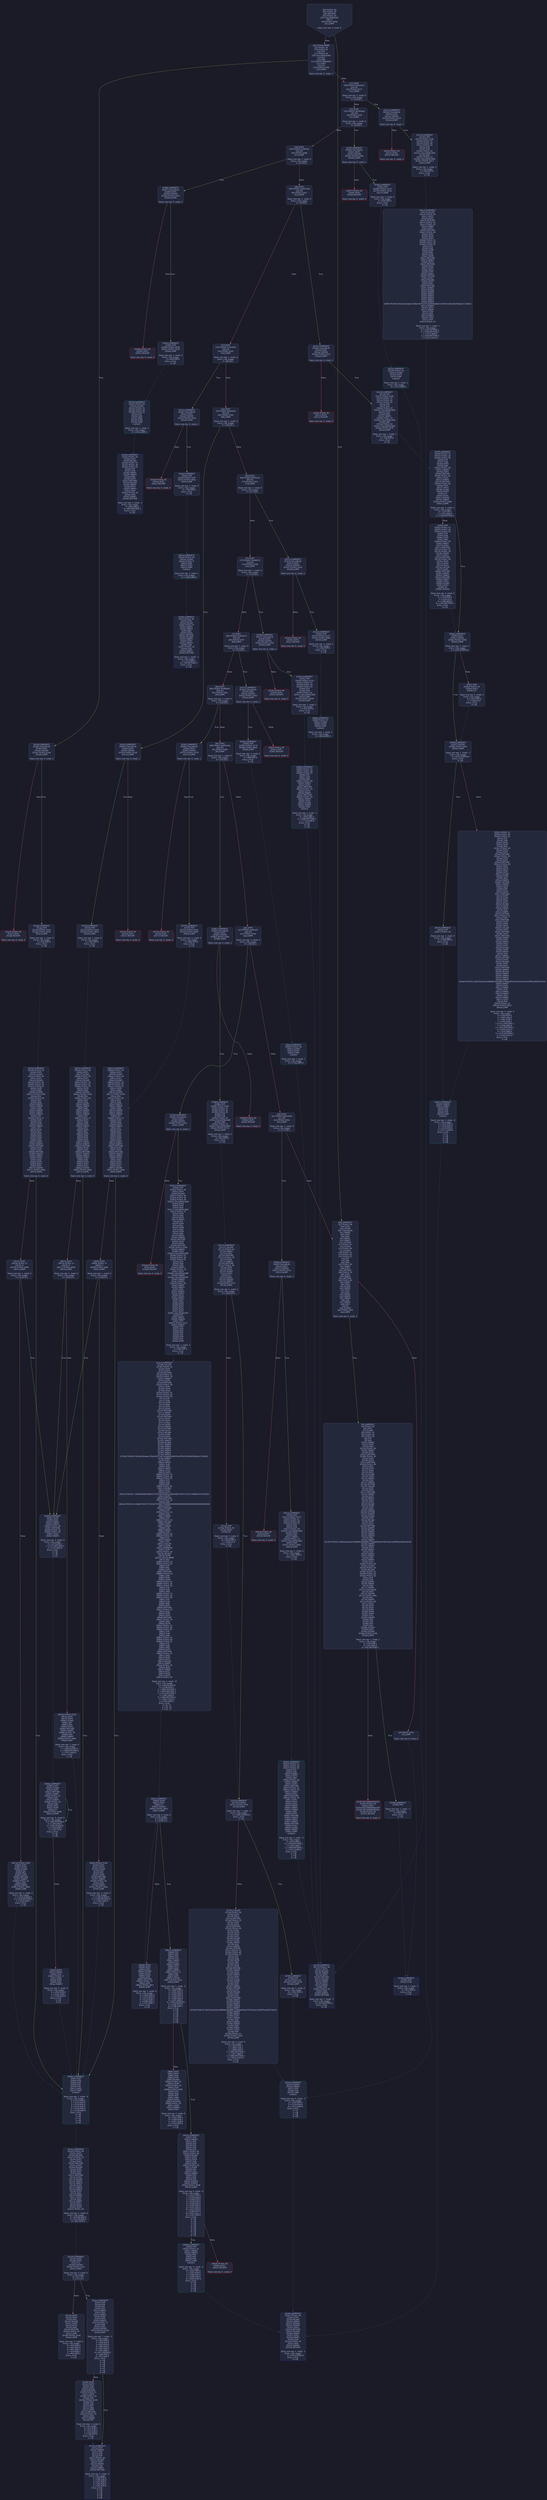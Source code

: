 digraph G {
    node [shape=box, style="filled, rounded", color="#565f89", fontcolor="#c0caf5", fontname="Helvetica", fillcolor="#24283b"];
    edge [color="#414868", fontcolor="#c0caf5", fontname="Helvetica"];
    bgcolor="#1a1b26";
    0 [ label = "[00] PUSH1 80
[02] PUSH1 40
[04] MSTORE
[05] PUSH1 04
[07] CALLDATASIZE
[08] LT
[09] PUSH2 00b6
[0c] JUMPI

Stack size req: 0, sizeΔ: 0
" shape = invhouse]
    1 [ label = "[0d] PUSH4 ffffffff
[12] PUSH1 e0
[14] PUSH1 02
[16] EXP
[17] PUSH1 00
[19] CALLDATALOAD
[1a] DIV
[1b] AND
[1c] PUSH4 06fdde03
[21] DUP2
[22] EQ
[23] PUSH2 019d
[26] JUMPI

Stack size req: 0, sizeΔ: 1
"]
    2 [ label = "[27] DUP1
[28] PUSH4 095ea7b3
[2d] EQ
[2e] PUSH2 0227
[31] JUMPI

Stack size req: 1, sizeΔ: 0
Entry->Op usage:
	0->45:EQ:1
"]
    3 [ label = "[32] DUP1
[33] PUSH4 18160ddd
[38] EQ
[39] PUSH2 025f
[3c] JUMPI

Stack size req: 1, sizeΔ: 0
Entry->Op usage:
	0->56:EQ:1
"]
    4 [ label = "[3d] DUP1
[3e] PUSH4 2194f3a2
[43] EQ
[44] PUSH2 0286
[47] JUMPI

Stack size req: 1, sizeΔ: 0
Entry->Op usage:
	0->67:EQ:1
"]
    5 [ label = "[48] DUP1
[49] PUSH4 23b872dd
[4e] EQ
[4f] PUSH2 02b7
[52] JUMPI

Stack size req: 1, sizeΔ: 0
Entry->Op usage:
	0->78:EQ:1
"]
    6 [ label = "[53] DUP1
[54] PUSH4 313ce567
[59] EQ
[5a] PUSH2 02e1
[5d] JUMPI

Stack size req: 1, sizeΔ: 0
Entry->Op usage:
	0->89:EQ:1
"]
    7 [ label = "[5e] DUP1
[5f] PUSH4 54fd4d50
[64] EQ
[65] PUSH2 030c
[68] JUMPI

Stack size req: 1, sizeΔ: 0
Entry->Op usage:
	0->100:EQ:1
"]
    8 [ label = "[69] DUP1
[6a] PUSH4 65f2bc2e
[6f] EQ
[70] PUSH2 0321
[73] JUMPI

Stack size req: 1, sizeΔ: 0
Entry->Op usage:
	0->111:EQ:1
"]
    9 [ label = "[74] DUP1
[75] PUSH4 70a08231
[7a] EQ
[7b] PUSH2 0336
[7e] JUMPI

Stack size req: 1, sizeΔ: 0
Entry->Op usage:
	0->122:EQ:1
"]
    10 [ label = "[7f] DUP1
[80] PUSH4 933ba413
[85] EQ
[86] PUSH2 0357
[89] JUMPI

Stack size req: 1, sizeΔ: 0
Entry->Op usage:
	0->133:EQ:1
"]
    11 [ label = "[8a] DUP1
[8b] PUSH4 95d89b41
[90] EQ
[91] PUSH2 036c
[94] JUMPI

Stack size req: 1, sizeΔ: 0
Entry->Op usage:
	0->144:EQ:1
"]
    12 [ label = "[95] DUP1
[96] PUSH4 a9059cbb
[9b] EQ
[9c] PUSH2 0381
[9f] JUMPI

Stack size req: 1, sizeΔ: 0
Entry->Op usage:
	0->155:EQ:1
"]
    13 [ label = "[a0] DUP1
[a1] PUSH4 cae9ca51
[a6] EQ
[a7] PUSH2 03a5
[aa] JUMPI

Stack size req: 1, sizeΔ: 0
Entry->Op usage:
	0->166:EQ:1
"]
    14 [ label = "[ab] DUP1
[ac] PUSH4 dd62ed3e
[b1] EQ
[b2] PUSH2 040e
[b5] JUMPI

Stack size req: 1, sizeΔ: 0
Entry->Op usage:
	0->177:EQ:1
"]
    15 [ label = "[b6] JUMPDEST
[b7] PUSH1 08
[b9] DUP1
[ba] SLOAD
[bb] CALLVALUE
[bc] SWAP1
[bd] DUP2
[be] ADD
[bf] SWAP1
[c0] SWAP2
[c1] SSTORE
[c2] PUSH1 07
[c4] SLOAD
[c5] PUSH1 09
[c7] SLOAD
[c8] PUSH1 01
[ca] PUSH1 a0
[cc] PUSH1 02
[ce] EXP
[cf] SUB
[d0] AND
[d1] PUSH1 00
[d3] SWAP1
[d4] DUP2
[d5] MSTORE
[d6] PUSH1 20
[d8] DUP2
[d9] SWAP1
[da] MSTORE
[db] PUSH1 40
[dd] SWAP1
[de] SHA3
[df] SLOAD
[e0] SWAP1
[e1] DUP3
[e2] ADD
[e3] SWAP2
[e4] SWAP1
[e5] SWAP2
[e6] SUB
[e7] SWAP1
[e8] DUP2
[e9] GT
[ea] ISZERO
[eb] PUSH2 00f3
[ee] JUMPI

Stack size req: 0, sizeΔ: 1
"]
    16 [ label = "[ef] PUSH2 019a
[f2] JUMP

Stack size req: 0, sizeΔ: 0
"]
    17 [ label = "[f3] JUMPDEST
[f4] PUSH1 09
[f6] DUP1
[f7] SLOAD
[f8] PUSH1 01
[fa] PUSH1 a0
[fc] PUSH1 02
[fe] EXP
[ff] SUB
[0100] SWAP1
[0101] DUP2
[0102] AND
[0103] PUSH1 00
[0105] SWAP1
[0106] DUP2
[0107] MSTORE
[0108] PUSH1 20
[010a] DUP2
[010b] DUP2
[010c] MSTORE
[010d] PUSH1 40
[010f] DUP1
[0110] DUP4
[0111] SHA3
[0112] DUP1
[0113] SLOAD
[0114] DUP8
[0115] SWAP1
[0116] SUB
[0117] SWAP1
[0118] SSTORE
[0119] CALLER
[011a] DUP1
[011b] DUP5
[011c] MSTORE
[011d] SWAP3
[011e] DUP2
[011f] SWAP1
[0120] SHA3
[0121] DUP1
[0122] SLOAD
[0123] DUP8
[0124] ADD
[0125] SWAP1
[0126] SSTORE
[0127] SWAP4
[0128] SLOAD
[0129] DUP5
[012a] MLOAD
[012b] DUP7
[012c] DUP2
[012d] MSTORE
[012e] SWAP5
[012f] MLOAD
[0130] SWAP3
[0131] SWAP5
[0132] SWAP4
[0133] AND
[0134] SWAP3
[0135] PUSH32 ddf252ad1be2c89b69c2b068fc378daa952ba7f163c4a11628f55a4df523b3ef
[0156] SWAP3
[0157] SWAP1
[0158] DUP2
[0159] SWAP1
[015a] SUB
[015b] SWAP1
[015c] SWAP2
[015d] ADD
[015e] SWAP1
[015f] LOG3
[0160] PUSH1 09
[0162] SLOAD
[0163] PUSH1 40
[0165] MLOAD
[0166] PUSH1 01
[0168] PUSH1 a0
[016a] PUSH1 02
[016c] EXP
[016d] SUB
[016e] SWAP1
[016f] SWAP2
[0170] AND
[0171] SWAP1
[0172] CALLVALUE
[0173] DUP1
[0174] ISZERO
[0175] PUSH2 08fc
[0178] MUL
[0179] SWAP2
[017a] PUSH1 00
[017c] DUP2
[017d] DUP2
[017e] DUP2
[017f] DUP6
[0180] DUP9
[0181] DUP9
[0182] CALL
[0183] SWAP4
[0184] POP
[0185] POP
[0186] POP
[0187] POP
[0188] ISZERO
[0189] DUP1
[018a] ISZERO
[018b] PUSH2 0198
[018e] JUMPI

Stack size req: 1, sizeΔ: 1
Entry->Op usage:
	0->278:SUB:1
	0->292:ADD:0
	0->301:MSTORE:1
"]
    18 [ label = "[018f] RETURNDATASIZE
[0190] PUSH1 00
[0192] DUP1
[0193] RETURNDATACOPY
[0194] RETURNDATASIZE
[0195] PUSH1 00
[0197] REVERT

Stack size req: 0, sizeΔ: 0
" color = "red"]
    19 [ label = "[0198] JUMPDEST
[0199] POP

Stack size req: 1, sizeΔ: -1
Entry->Op usage:
	0->409:POP:0
Entry->Exit:
	0->😵
"]
    20 [ label = "[019a] JUMPDEST
[019b] POP
[019c] STOP

Stack size req: 1, sizeΔ: -1
Entry->Op usage:
	0->411:POP:0
Entry->Exit:
	0->😵
" color = "darkblue"]
    21 [ label = "[019d] JUMPDEST
[019e] CALLVALUE
[019f] DUP1
[01a0] ISZERO
[01a1] PUSH2 01a9
[01a4] JUMPI

Stack size req: 0, sizeΔ: 1
"]
    22 [ label = "[01a5] PUSH1 00
[01a7] DUP1
[01a8] REVERT

Stack size req: 0, sizeΔ: 0
" color = "red"]
    23 [ label = "[01a9] JUMPDEST
[01aa] POP
[01ab] PUSH2 01b2
[01ae] PUSH2 0435
[01b1] JUMP

Stack size req: 1, sizeΔ: 0
Entry->Op usage:
	0->426:POP:0
Entry->Exit:
	0->😵
"]
    24 [ label = "[01b2] JUMPDEST
[01b3] PUSH1 40
[01b5] DUP1
[01b6] MLOAD
[01b7] PUSH1 20
[01b9] DUP1
[01ba] DUP3
[01bb] MSTORE
[01bc] DUP4
[01bd] MLOAD
[01be] DUP2
[01bf] DUP4
[01c0] ADD
[01c1] MSTORE
[01c2] DUP4
[01c3] MLOAD
[01c4] SWAP2
[01c5] SWAP3
[01c6] DUP4
[01c7] SWAP3
[01c8] SWAP1
[01c9] DUP4
[01ca] ADD
[01cb] SWAP2
[01cc] DUP6
[01cd] ADD
[01ce] SWAP1
[01cf] DUP1
[01d0] DUP4
[01d1] DUP4
[01d2] PUSH1 00

Stack size req: 1, sizeΔ: 9
Entry->Op usage:
	0->445:MLOAD:0
	0->451:MLOAD:0
	0->461:ADD:0
"]
    25 [ label = "[01d4] JUMPDEST
[01d5] DUP4
[01d6] DUP2
[01d7] LT
[01d8] ISZERO
[01d9] PUSH2 01ec
[01dc] JUMPI

Stack size req: 4, sizeΔ: 0
Entry->Op usage:
	0->471:LT:0
	3->471:LT:1
"]
    26 [ label = "[01dd] DUP2
[01de] DUP2
[01df] ADD
[01e0] MLOAD
[01e1] DUP4
[01e2] DUP3
[01e3] ADD
[01e4] MSTORE
[01e5] PUSH1 20
[01e7] ADD
[01e8] PUSH2 01d4
[01eb] JUMP

Stack size req: 3, sizeΔ: 0
Entry->Op usage:
	0->479:ADD:0
	0->483:ADD:0
	0->487:ADD:1
	1->479:ADD:1
	2->483:ADD:1
Entry->Exit:
	0->😵
"]
    27 [ label = "[01ec] JUMPDEST
[01ed] POP
[01ee] POP
[01ef] POP
[01f0] POP
[01f1] SWAP1
[01f2] POP
[01f3] SWAP1
[01f4] DUP2
[01f5] ADD
[01f6] SWAP1
[01f7] PUSH1 1f
[01f9] AND
[01fa] DUP1
[01fb] ISZERO
[01fc] PUSH2 0219
[01ff] JUMPI

Stack size req: 7, sizeΔ: -5
Entry->Op usage:
	0->493:POP:0
	1->494:POP:0
	2->495:POP:0
	3->496:POP:0
	4->501:ADD:0
	4->505:AND:1
	4->507:ISZERO:0
	5->498:POP:0
	6->501:ADD:1
Entry->Exit:
	0->😵
	1->😵
	2->😵
	3->😵
	4->0
	5->😵
	6->😵
"]
    28 [ label = "[0200] DUP1
[0201] DUP3
[0202] SUB
[0203] DUP1
[0204] MLOAD
[0205] PUSH1 01
[0207] DUP4
[0208] PUSH1 20
[020a] SUB
[020b] PUSH2 0100
[020e] EXP
[020f] SUB
[0210] NOT
[0211] AND
[0212] DUP2
[0213] MSTORE
[0214] PUSH1 20
[0216] ADD
[0217] SWAP2
[0218] POP

Stack size req: 2, sizeΔ: 0
Entry->Op usage:
	0->514:SUB:1
	0->522:SUB:1
	1->514:SUB:0
	1->536:POP:0
Entry->Exit:
	1->😵
"]
    29 [ label = "[0219] JUMPDEST
[021a] POP
[021b] SWAP3
[021c] POP
[021d] POP
[021e] POP
[021f] PUSH1 40
[0221] MLOAD
[0222] DUP1
[0223] SWAP2
[0224] SUB
[0225] SWAP1
[0226] RETURN

Stack size req: 5, sizeΔ: -5
Entry->Op usage:
	0->538:POP:0
	1->548:SUB:0
	2->541:POP:0
	3->542:POP:0
	4->540:POP:0
Entry->Exit:
	0->😵
	1->😵
	2->😵
	3->😵
	4->😵
" color = "darkblue"]
    30 [ label = "[0227] JUMPDEST
[0228] CALLVALUE
[0229] DUP1
[022a] ISZERO
[022b] PUSH2 0233
[022e] JUMPI

Stack size req: 0, sizeΔ: 1
"]
    31 [ label = "[022f] PUSH1 00
[0231] DUP1
[0232] REVERT

Stack size req: 0, sizeΔ: 0
" color = "red"]
    32 [ label = "[0233] JUMPDEST
[0234] POP
[0235] PUSH2 024b
[0238] PUSH1 01
[023a] PUSH1 a0
[023c] PUSH1 02
[023e] EXP
[023f] SUB
[0240] PUSH1 04
[0242] CALLDATALOAD
[0243] AND
[0244] PUSH1 24
[0246] CALLDATALOAD
[0247] PUSH2 04c3
[024a] JUMP

Stack size req: 1, sizeΔ: 2
Entry->Op usage:
	0->564:POP:0
Entry->Exit:
	0->😵
"]
    33 [ label = "[024b] JUMPDEST
[024c] PUSH1 40
[024e] DUP1
[024f] MLOAD
[0250] SWAP2
[0251] ISZERO
[0252] ISZERO
[0253] DUP3
[0254] MSTORE
[0255] MLOAD
[0256] SWAP1
[0257] DUP2
[0258] SWAP1
[0259] SUB
[025a] PUSH1 20
[025c] ADD
[025d] SWAP1
[025e] RETURN

Stack size req: 1, sizeΔ: -1
Entry->Op usage:
	0->593:ISZERO:0
Entry->Exit:
	0->😵
" color = "darkblue"]
    34 [ label = "[025f] JUMPDEST
[0260] CALLVALUE
[0261] DUP1
[0262] ISZERO
[0263] PUSH2 026b
[0266] JUMPI

Stack size req: 0, sizeΔ: 1
"]
    35 [ label = "[0267] PUSH1 00
[0269] DUP1
[026a] REVERT

Stack size req: 0, sizeΔ: 0
" color = "red"]
    36 [ label = "[026b] JUMPDEST
[026c] POP
[026d] PUSH2 0274
[0270] PUSH2 052a
[0273] JUMP

Stack size req: 1, sizeΔ: 0
Entry->Op usage:
	0->620:POP:0
Entry->Exit:
	0->😵
"]
    37 [ label = "[0274] JUMPDEST
[0275] PUSH1 40
[0277] DUP1
[0278] MLOAD
[0279] SWAP2
[027a] DUP3
[027b] MSTORE
[027c] MLOAD
[027d] SWAP1
[027e] DUP2
[027f] SWAP1
[0280] SUB
[0281] PUSH1 20
[0283] ADD
[0284] SWAP1
[0285] RETURN

Stack size req: 1, sizeΔ: -1
Entry->Op usage:
	0->635:MSTORE:1
Entry->Exit:
	0->😵
" color = "darkblue"]
    38 [ label = "[0286] JUMPDEST
[0287] CALLVALUE
[0288] DUP1
[0289] ISZERO
[028a] PUSH2 0292
[028d] JUMPI

Stack size req: 0, sizeΔ: 1
"]
    39 [ label = "[028e] PUSH1 00
[0290] DUP1
[0291] REVERT

Stack size req: 0, sizeΔ: 0
" color = "red"]
    40 [ label = "[0292] JUMPDEST
[0293] POP
[0294] PUSH2 029b
[0297] PUSH2 0530
[029a] JUMP

Stack size req: 1, sizeΔ: 0
Entry->Op usage:
	0->659:POP:0
Entry->Exit:
	0->😵
"]
    41 [ label = "[029b] JUMPDEST
[029c] PUSH1 40
[029e] DUP1
[029f] MLOAD
[02a0] PUSH1 01
[02a2] PUSH1 a0
[02a4] PUSH1 02
[02a6] EXP
[02a7] SUB
[02a8] SWAP1
[02a9] SWAP3
[02aa] AND
[02ab] DUP3
[02ac] MSTORE
[02ad] MLOAD
[02ae] SWAP1
[02af] DUP2
[02b0] SWAP1
[02b1] SUB
[02b2] PUSH1 20
[02b4] ADD
[02b5] SWAP1
[02b6] RETURN

Stack size req: 1, sizeΔ: -1
Entry->Op usage:
	0->682:AND:0
	0->684:MSTORE:1
Entry->Exit:
	0->😵
" color = "darkblue"]
    42 [ label = "[02b7] JUMPDEST
[02b8] CALLVALUE
[02b9] DUP1
[02ba] ISZERO
[02bb] PUSH2 02c3
[02be] JUMPI

Stack size req: 0, sizeΔ: 1
"]
    43 [ label = "[02bf] PUSH1 00
[02c1] DUP1
[02c2] REVERT

Stack size req: 0, sizeΔ: 0
" color = "red"]
    44 [ label = "[02c3] JUMPDEST
[02c4] POP
[02c5] PUSH2 024b
[02c8] PUSH1 01
[02ca] PUSH1 a0
[02cc] PUSH1 02
[02ce] EXP
[02cf] SUB
[02d0] PUSH1 04
[02d2] CALLDATALOAD
[02d3] DUP2
[02d4] AND
[02d5] SWAP1
[02d6] PUSH1 24
[02d8] CALLDATALOAD
[02d9] AND
[02da] PUSH1 44
[02dc] CALLDATALOAD
[02dd] PUSH2 053f
[02e0] JUMP

Stack size req: 1, sizeΔ: 3
Entry->Op usage:
	0->708:POP:0
Entry->Exit:
	0->😵
"]
    45 [ label = "[02e1] JUMPDEST
[02e2] CALLVALUE
[02e3] DUP1
[02e4] ISZERO
[02e5] PUSH2 02ed
[02e8] JUMPI

Stack size req: 0, sizeΔ: 1
"]
    46 [ label = "[02e9] PUSH1 00
[02eb] DUP1
[02ec] REVERT

Stack size req: 0, sizeΔ: 0
" color = "red"]
    47 [ label = "[02ed] JUMPDEST
[02ee] POP
[02ef] PUSH2 02f6
[02f2] PUSH2 062a
[02f5] JUMP

Stack size req: 1, sizeΔ: 0
Entry->Op usage:
	0->750:POP:0
Entry->Exit:
	0->😵
"]
    48 [ label = "[02f6] JUMPDEST
[02f7] PUSH1 40
[02f9] DUP1
[02fa] MLOAD
[02fb] PUSH1 ff
[02fd] SWAP1
[02fe] SWAP3
[02ff] AND
[0300] DUP3
[0301] MSTORE
[0302] MLOAD
[0303] SWAP1
[0304] DUP2
[0305] SWAP1
[0306] SUB
[0307] PUSH1 20
[0309] ADD
[030a] SWAP1
[030b] RETURN

Stack size req: 1, sizeΔ: -1
Entry->Op usage:
	0->767:AND:0
	0->769:MSTORE:1
Entry->Exit:
	0->😵
" color = "darkblue"]
    49 [ label = "[030c] JUMPDEST
[030d] CALLVALUE
[030e] DUP1
[030f] ISZERO
[0310] PUSH2 0318
[0313] JUMPI

Stack size req: 0, sizeΔ: 1
"]
    50 [ label = "[0314] PUSH1 00
[0316] DUP1
[0317] REVERT

Stack size req: 0, sizeΔ: 0
" color = "red"]
    51 [ label = "[0318] JUMPDEST
[0319] POP
[031a] PUSH2 01b2
[031d] PUSH2 0633
[0320] JUMP

Stack size req: 1, sizeΔ: 0
Entry->Op usage:
	0->793:POP:0
Entry->Exit:
	0->😵
"]
    52 [ label = "[0321] JUMPDEST
[0322] CALLVALUE
[0323] DUP1
[0324] ISZERO
[0325] PUSH2 032d
[0328] JUMPI

Stack size req: 0, sizeΔ: 1
"]
    53 [ label = "[0329] PUSH1 00
[032b] DUP1
[032c] REVERT

Stack size req: 0, sizeΔ: 0
" color = "red"]
    54 [ label = "[032d] JUMPDEST
[032e] POP
[032f] PUSH2 0274
[0332] PUSH2 068e
[0335] JUMP

Stack size req: 1, sizeΔ: 0
Entry->Op usage:
	0->814:POP:0
Entry->Exit:
	0->😵
"]
    55 [ label = "[0336] JUMPDEST
[0337] CALLVALUE
[0338] DUP1
[0339] ISZERO
[033a] PUSH2 0342
[033d] JUMPI

Stack size req: 0, sizeΔ: 1
"]
    56 [ label = "[033e] PUSH1 00
[0340] DUP1
[0341] REVERT

Stack size req: 0, sizeΔ: 0
" color = "red"]
    57 [ label = "[0342] JUMPDEST
[0343] POP
[0344] PUSH2 0274
[0347] PUSH1 01
[0349] PUSH1 a0
[034b] PUSH1 02
[034d] EXP
[034e] SUB
[034f] PUSH1 04
[0351] CALLDATALOAD
[0352] AND
[0353] PUSH2 0694
[0356] JUMP

Stack size req: 1, sizeΔ: 1
Entry->Op usage:
	0->835:POP:0
Entry->Exit:
	0->😵
"]
    58 [ label = "[0357] JUMPDEST
[0358] CALLVALUE
[0359] DUP1
[035a] ISZERO
[035b] PUSH2 0363
[035e] JUMPI

Stack size req: 0, sizeΔ: 1
"]
    59 [ label = "[035f] PUSH1 00
[0361] DUP1
[0362] REVERT

Stack size req: 0, sizeΔ: 0
" color = "red"]
    60 [ label = "[0363] JUMPDEST
[0364] POP
[0365] PUSH2 0274
[0368] PUSH2 06af
[036b] JUMP

Stack size req: 1, sizeΔ: 0
Entry->Op usage:
	0->868:POP:0
Entry->Exit:
	0->😵
"]
    61 [ label = "[036c] JUMPDEST
[036d] CALLVALUE
[036e] DUP1
[036f] ISZERO
[0370] PUSH2 0378
[0373] JUMPI

Stack size req: 0, sizeΔ: 1
"]
    62 [ label = "[0374] PUSH1 00
[0376] DUP1
[0377] REVERT

Stack size req: 0, sizeΔ: 0
" color = "red"]
    63 [ label = "[0378] JUMPDEST
[0379] POP
[037a] PUSH2 01b2
[037d] PUSH2 06b5
[0380] JUMP

Stack size req: 1, sizeΔ: 0
Entry->Op usage:
	0->889:POP:0
Entry->Exit:
	0->😵
"]
    64 [ label = "[0381] JUMPDEST
[0382] CALLVALUE
[0383] DUP1
[0384] ISZERO
[0385] PUSH2 038d
[0388] JUMPI

Stack size req: 0, sizeΔ: 1
"]
    65 [ label = "[0389] PUSH1 00
[038b] DUP1
[038c] REVERT

Stack size req: 0, sizeΔ: 0
" color = "red"]
    66 [ label = "[038d] JUMPDEST
[038e] POP
[038f] PUSH2 024b
[0392] PUSH1 01
[0394] PUSH1 a0
[0396] PUSH1 02
[0398] EXP
[0399] SUB
[039a] PUSH1 04
[039c] CALLDATALOAD
[039d] AND
[039e] PUSH1 24
[03a0] CALLDATALOAD
[03a1] PUSH2 0710
[03a4] JUMP

Stack size req: 1, sizeΔ: 2
Entry->Op usage:
	0->910:POP:0
Entry->Exit:
	0->😵
"]
    67 [ label = "[03a5] JUMPDEST
[03a6] CALLVALUE
[03a7] DUP1
[03a8] ISZERO
[03a9] PUSH2 03b1
[03ac] JUMPI

Stack size req: 0, sizeΔ: 1
"]
    68 [ label = "[03ad] PUSH1 00
[03af] DUP1
[03b0] REVERT

Stack size req: 0, sizeΔ: 0
" color = "red"]
    69 [ label = "[03b1] JUMPDEST
[03b2] POP
[03b3] PUSH1 40
[03b5] DUP1
[03b6] MLOAD
[03b7] PUSH1 20
[03b9] PUSH1 04
[03bb] PUSH1 44
[03bd] CALLDATALOAD
[03be] DUP2
[03bf] DUP2
[03c0] ADD
[03c1] CALLDATALOAD
[03c2] PUSH1 1f
[03c4] DUP2
[03c5] ADD
[03c6] DUP5
[03c7] SWAP1
[03c8] DIV
[03c9] DUP5
[03ca] MUL
[03cb] DUP6
[03cc] ADD
[03cd] DUP5
[03ce] ADD
[03cf] SWAP1
[03d0] SWAP6
[03d1] MSTORE
[03d2] DUP5
[03d3] DUP5
[03d4] MSTORE
[03d5] PUSH2 024b
[03d8] SWAP5
[03d9] DUP3
[03da] CALLDATALOAD
[03db] PUSH1 01
[03dd] PUSH1 a0
[03df] PUSH1 02
[03e1] EXP
[03e2] SUB
[03e3] AND
[03e4] SWAP5
[03e5] PUSH1 24
[03e7] DUP1
[03e8] CALLDATALOAD
[03e9] SWAP6
[03ea] CALLDATASIZE
[03eb] SWAP6
[03ec] SWAP5
[03ed] PUSH1 64
[03ef] SWAP5
[03f0] SWAP3
[03f1] ADD
[03f2] SWAP2
[03f3] SWAP1
[03f4] DUP2
[03f5] SWAP1
[03f6] DUP5
[03f7] ADD
[03f8] DUP4
[03f9] DUP3
[03fa] DUP1
[03fb] DUP3
[03fc] DUP5
[03fd] CALLDATACOPY
[03fe] POP
[03ff] SWAP5
[0400] SWAP8
[0401] POP
[0402] PUSH2 07a7
[0405] SWAP7
[0406] POP
[0407] POP
[0408] POP
[0409] POP
[040a] POP
[040b] POP
[040c] POP
[040d] JUMP

Stack size req: 1, sizeΔ: 3
Entry->Op usage:
	0->946:POP:0
Entry->Exit:
	0->😵
"]
    70 [ label = "[040e] JUMPDEST
[040f] CALLVALUE
[0410] DUP1
[0411] ISZERO
[0412] PUSH2 041a
[0415] JUMPI

Stack size req: 0, sizeΔ: 1
"]
    71 [ label = "[0416] PUSH1 00
[0418] DUP1
[0419] REVERT

Stack size req: 0, sizeΔ: 0
" color = "red"]
    72 [ label = "[041a] JUMPDEST
[041b] POP
[041c] PUSH2 0274
[041f] PUSH1 01
[0421] PUSH1 a0
[0423] PUSH1 02
[0425] EXP
[0426] SUB
[0427] PUSH1 04
[0429] CALLDATALOAD
[042a] DUP2
[042b] AND
[042c] SWAP1
[042d] PUSH1 24
[042f] CALLDATALOAD
[0430] AND
[0431] PUSH2 0942
[0434] JUMP

Stack size req: 1, sizeΔ: 2
Entry->Op usage:
	0->1051:POP:0
Entry->Exit:
	0->😵
"]
    73 [ label = "[0435] JUMPDEST
[0436] PUSH1 03
[0438] DUP1
[0439] SLOAD
[043a] PUSH1 40
[043c] DUP1
[043d] MLOAD
[043e] PUSH1 20
[0440] PUSH1 02
[0442] PUSH1 01
[0444] DUP6
[0445] AND
[0446] ISZERO
[0447] PUSH2 0100
[044a] MUL
[044b] PUSH1 00
[044d] NOT
[044e] ADD
[044f] SWAP1
[0450] SWAP5
[0451] AND
[0452] SWAP4
[0453] SWAP1
[0454] SWAP4
[0455] DIV
[0456] PUSH1 1f
[0458] DUP2
[0459] ADD
[045a] DUP5
[045b] SWAP1
[045c] DIV
[045d] DUP5
[045e] MUL
[045f] DUP3
[0460] ADD
[0461] DUP5
[0462] ADD
[0463] SWAP1
[0464] SWAP3
[0465] MSTORE
[0466] DUP2
[0467] DUP2
[0468] MSTORE
[0469] SWAP3
[046a] SWAP2
[046b] DUP4
[046c] ADD
[046d] DUP3
[046e] DUP3
[046f] DUP1
[0470] ISZERO
[0471] PUSH2 04bb
[0474] JUMPI

Stack size req: 0, sizeΔ: 6
"]
    74 [ label = "[0475] DUP1
[0476] PUSH1 1f
[0478] LT
[0479] PUSH2 0490
[047c] JUMPI

Stack size req: 1, sizeΔ: 0
Entry->Op usage:
	0->1144:LT:1
"]
    75 [ label = "[047d] PUSH2 0100
[0480] DUP1
[0481] DUP4
[0482] SLOAD
[0483] DIV
[0484] MUL
[0485] DUP4
[0486] MSTORE
[0487] SWAP2
[0488] PUSH1 20
[048a] ADD
[048b] SWAP2
[048c] PUSH2 04bb
[048f] JUMP

Stack size req: 3, sizeΔ: 0
Entry->Op usage:
	1->1154:SLOAD:0
	2->1158:MSTORE:0
	2->1162:ADD:1
Entry->Exit:
	2->😵
"]
    76 [ label = "[0490] JUMPDEST
[0491] DUP3
[0492] ADD
[0493] SWAP2
[0494] SWAP1
[0495] PUSH1 00
[0497] MSTORE
[0498] PUSH1 20
[049a] PUSH1 00
[049c] SHA3
[049d] SWAP1

Stack size req: 3, sizeΔ: 0
Entry->Op usage:
	0->1170:ADD:1
	1->1175:MSTORE:1
	2->1170:ADD:0
Entry->Exit:
	0->😵
	1->😵
	2->0
"]
    77 [ label = "[049e] JUMPDEST
[049f] DUP2
[04a0] SLOAD
[04a1] DUP2
[04a2] MSTORE
[04a3] SWAP1
[04a4] PUSH1 01
[04a6] ADD
[04a7] SWAP1
[04a8] PUSH1 20
[04aa] ADD
[04ab] DUP1
[04ac] DUP4
[04ad] GT
[04ae] PUSH2 049e
[04b1] JUMPI

Stack size req: 3, sizeΔ: 0
Entry->Op usage:
	0->1186:MSTORE:0
	0->1194:ADD:1
	1->1184:SLOAD:0
	1->1190:ADD:1
	2->1197:GT:0
Entry->Exit:
	0->😵
	1->😵
"]
    78 [ label = "[04b2] DUP3
[04b3] SWAP1
[04b4] SUB
[04b5] PUSH1 1f
[04b7] AND
[04b8] DUP3
[04b9] ADD
[04ba] SWAP2

Stack size req: 3, sizeΔ: 0
Entry->Op usage:
	0->1204:SUB:0
	2->1204:SUB:1
	2->1209:ADD:0
Entry->Exit:
	0->😵
	2->0
"]
    79 [ label = "[04bb] JUMPDEST
[04bc] POP
[04bd] POP
[04be] POP
[04bf] POP
[04c0] POP
[04c1] DUP2
[04c2] JUMP
Indirect!

Stack size req: 7, sizeΔ: -5
Entry->Op usage:
	0->1212:POP:0
	1->1213:POP:0
	2->1214:POP:0
	3->1215:POP:0
	4->1216:POP:0
	6->1218:JUMP:0
Entry->Exit:
	0->😵
	1->😵
	2->😵
	3->😵
	4->😵
" color = "teal"]
    80 [ label = "[04c3] JUMPDEST
[04c4] CALLER
[04c5] PUSH1 00
[04c7] DUP2
[04c8] DUP2
[04c9] MSTORE
[04ca] PUSH1 01
[04cc] PUSH1 20
[04ce] SWAP1
[04cf] DUP2
[04d0] MSTORE
[04d1] PUSH1 40
[04d3] DUP1
[04d4] DUP4
[04d5] SHA3
[04d6] PUSH1 01
[04d8] PUSH1 a0
[04da] PUSH1 02
[04dc] EXP
[04dd] SUB
[04de] DUP8
[04df] AND
[04e0] DUP1
[04e1] DUP6
[04e2] MSTORE
[04e3] SWAP1
[04e4] DUP4
[04e5] MSTORE
[04e6] DUP2
[04e7] DUP5
[04e8] SHA3
[04e9] DUP7
[04ea] SWAP1
[04eb] SSTORE
[04ec] DUP2
[04ed] MLOAD
[04ee] DUP7
[04ef] DUP2
[04f0] MSTORE
[04f1] SWAP2
[04f2] MLOAD
[04f3] SWAP4
[04f4] SWAP5
[04f5] SWAP1
[04f6] SWAP4
[04f7] SWAP1
[04f8] SWAP3
[04f9] PUSH32 8c5be1e5ebec7d5bd14f71427d1e84f3dd0314c0f7b2291e5b200ac8c7c3b925
[051a] SWAP3
[051b] DUP3
[051c] SWAP1
[051d] SUB
[051e] ADD
[051f] SWAP1
[0520] LOG3
[0521] POP
[0522] PUSH1 01

Stack size req: 2, sizeΔ: 1
Entry->Op usage:
	0->1259:SSTORE:1
	0->1264:MSTORE:1
	1->1247:AND:0
	1->1250:MSTORE:1
	1->1312:LOG3:4
"]
    81 [ label = "[0524] JUMPDEST
[0525] SWAP3
[0526] SWAP2
[0527] POP
[0528] POP
[0529] JUMP
Indirect!

Stack size req: 4, sizeΔ: -3
Entry->Op usage:
	1->1320:POP:0
	2->1319:POP:0
	3->1321:JUMP:0
Entry->Exit:
	0->0
	1->😵
	2->😵
	3->😵
" color = "teal"]
    82 [ label = "[052a] JUMPDEST
[052b] PUSH1 0a
[052d] SLOAD
[052e] DUP2
[052f] JUMP
Indirect!

Stack size req: 1, sizeΔ: 1
Entry->Op usage:
	0->1327:JUMP:0
" color = "teal"]
    83 [ label = "[0530] JUMPDEST
[0531] PUSH1 09
[0533] SLOAD
[0534] PUSH1 01
[0536] PUSH1 a0
[0538] PUSH1 02
[053a] EXP
[053b] SUB
[053c] AND
[053d] DUP2
[053e] JUMP
Indirect!

Stack size req: 1, sizeΔ: 1
Entry->Op usage:
	0->1342:JUMP:0
" color = "teal"]
    84 [ label = "[053f] JUMPDEST
[0540] PUSH1 01
[0542] PUSH1 a0
[0544] PUSH1 02
[0546] EXP
[0547] SUB
[0548] DUP4
[0549] AND
[054a] PUSH1 00
[054c] SWAP1
[054d] DUP2
[054e] MSTORE
[054f] PUSH1 20
[0551] DUP2
[0552] SWAP1
[0553] MSTORE
[0554] PUSH1 40
[0556] DUP2
[0557] SHA3
[0558] SLOAD
[0559] DUP3
[055a] GT
[055b] DUP1
[055c] ISZERO
[055d] SWAP1
[055e] PUSH2 058a
[0561] JUMPI

Stack size req: 3, sizeΔ: 2
Entry->Op usage:
	0->1370:GT:0
	2->1353:AND:0
	2->1358:MSTORE:1
"]
    85 [ label = "[0562] POP
[0563] PUSH1 01
[0565] PUSH1 a0
[0567] PUSH1 02
[0569] EXP
[056a] SUB
[056b] DUP5
[056c] AND
[056d] PUSH1 00
[056f] SWAP1
[0570] DUP2
[0571] MSTORE
[0572] PUSH1 01
[0574] PUSH1 20
[0576] SWAP1
[0577] DUP2
[0578] MSTORE
[0579] PUSH1 40
[057b] DUP1
[057c] DUP4
[057d] SHA3
[057e] CALLER
[057f] DUP5
[0580] MSTORE
[0581] SWAP1
[0582] SWAP2
[0583] MSTORE
[0584] SWAP1
[0585] SHA3
[0586] SLOAD
[0587] DUP3
[0588] GT
[0589] ISZERO

Stack size req: 5, sizeΔ: 0
Entry->Op usage:
	0->1378:POP:0
	2->1416:GT:0
	4->1388:AND:0
	4->1393:MSTORE:1
Entry->Exit:
	0->😵
"]
    86 [ label = "[058a] JUMPDEST
[058b] DUP1
[058c] ISZERO
[058d] PUSH2 0596
[0590] JUMPI

Stack size req: 1, sizeΔ: 0
Entry->Op usage:
	0->1420:ISZERO:0
"]
    87 [ label = "[0591] POP
[0592] PUSH1 00
[0594] DUP3
[0595] GT

Stack size req: 3, sizeΔ: 0
Entry->Op usage:
	0->1425:POP:0
	2->1429:GT:0
Entry->Exit:
	0->😵
"]
    88 [ label = "[0596] JUMPDEST
[0597] ISZERO
[0598] PUSH2 061f
[059b] JUMPI

Stack size req: 1, sizeΔ: -1
Entry->Op usage:
	0->1431:ISZERO:0
Entry->Exit:
	0->😵
"]
    89 [ label = "[059c] PUSH1 01
[059e] PUSH1 a0
[05a0] PUSH1 02
[05a2] EXP
[05a3] SUB
[05a4] DUP1
[05a5] DUP5
[05a6] AND
[05a7] PUSH1 00
[05a9] DUP2
[05aa] DUP2
[05ab] MSTORE
[05ac] PUSH1 20
[05ae] DUP2
[05af] DUP2
[05b0] MSTORE
[05b1] PUSH1 40
[05b3] DUP1
[05b4] DUP4
[05b5] SHA3
[05b6] DUP1
[05b7] SLOAD
[05b8] DUP9
[05b9] ADD
[05ba] SWAP1
[05bb] SSTORE
[05bc] SWAP4
[05bd] DUP9
[05be] AND
[05bf] DUP1
[05c0] DUP4
[05c1] MSTORE
[05c2] DUP5
[05c3] DUP4
[05c4] SHA3
[05c5] DUP1
[05c6] SLOAD
[05c7] DUP9
[05c8] SWAP1
[05c9] SUB
[05ca] SWAP1
[05cb] SSTORE
[05cc] PUSH1 01
[05ce] DUP3
[05cf] MSTORE
[05d0] DUP5
[05d1] DUP4
[05d2] SHA3
[05d3] CALLER
[05d4] DUP5
[05d5] MSTORE
[05d6] DUP3
[05d7] MSTORE
[05d8] SWAP2
[05d9] DUP5
[05da] SWAP1
[05db] SHA3
[05dc] DUP1
[05dd] SLOAD
[05de] DUP8
[05df] SWAP1
[05e0] SUB
[05e1] SWAP1
[05e2] SSTORE
[05e3] DUP4
[05e4] MLOAD
[05e5] DUP7
[05e6] DUP2
[05e7] MSTORE
[05e8] SWAP4
[05e9] MLOAD
[05ea] SWAP3
[05eb] SWAP4
[05ec] SWAP2
[05ed] SWAP3
[05ee] PUSH32 ddf252ad1be2c89b69c2b068fc378daa952ba7f163c4a11628f55a4df523b3ef
[060f] SWAP3
[0610] DUP2
[0611] SWAP1
[0612] SUB
[0613] SWAP1
[0614] SWAP2
[0615] ADD
[0616] SWAP1
[0617] LOG3
[0618] POP
[0619] PUSH1 01
[061b] PUSH2 0623
[061e] JUMP

Stack size req: 4, sizeΔ: 0
Entry->Op usage:
	0->1560:POP:0
	1->1465:ADD:0
	1->1481:SUB:1
	1->1504:SUB:1
	1->1511:MSTORE:1
	2->1446:AND:0
	2->1451:MSTORE:1
	2->1559:LOG3:4
	3->1470:AND:0
	3->1473:MSTORE:1
	3->1559:LOG3:3
Entry->Exit:
	0->😵
"]
    90 [ label = "[061f] JUMPDEST
[0620] POP
[0621] PUSH1 00

Stack size req: 1, sizeΔ: 0
Entry->Op usage:
	0->1568:POP:0
Entry->Exit:
	0->😵
"]
    91 [ label = "[0623] JUMPDEST
[0624] SWAP4
[0625] SWAP3
[0626] POP
[0627] POP
[0628] POP
[0629] JUMP
Indirect!

Stack size req: 5, sizeΔ: -4
Entry->Op usage:
	1->1575:POP:0
	2->1576:POP:0
	3->1574:POP:0
	4->1577:JUMP:0
Entry->Exit:
	0->0
	1->😵
	2->😵
	3->😵
	4->😵
" color = "teal"]
    92 [ label = "[062a] JUMPDEST
[062b] PUSH1 04
[062d] SLOAD
[062e] PUSH1 ff
[0630] AND
[0631] DUP2
[0632] JUMP
Indirect!

Stack size req: 1, sizeΔ: 1
Entry->Op usage:
	0->1586:JUMP:0
" color = "teal"]
    93 [ label = "[0633] JUMPDEST
[0634] PUSH1 06
[0636] DUP1
[0637] SLOAD
[0638] PUSH1 40
[063a] DUP1
[063b] MLOAD
[063c] PUSH1 20
[063e] PUSH1 02
[0640] PUSH1 01
[0642] DUP6
[0643] AND
[0644] ISZERO
[0645] PUSH2 0100
[0648] MUL
[0649] PUSH1 00
[064b] NOT
[064c] ADD
[064d] SWAP1
[064e] SWAP5
[064f] AND
[0650] SWAP4
[0651] SWAP1
[0652] SWAP4
[0653] DIV
[0654] PUSH1 1f
[0656] DUP2
[0657] ADD
[0658] DUP5
[0659] SWAP1
[065a] DIV
[065b] DUP5
[065c] MUL
[065d] DUP3
[065e] ADD
[065f] DUP5
[0660] ADD
[0661] SWAP1
[0662] SWAP3
[0663] MSTORE
[0664] DUP2
[0665] DUP2
[0666] MSTORE
[0667] SWAP3
[0668] SWAP2
[0669] DUP4
[066a] ADD
[066b] DUP3
[066c] DUP3
[066d] DUP1
[066e] ISZERO
[066f] PUSH2 04bb
[0672] JUMPI

Stack size req: 0, sizeΔ: 6
"]
    94 [ label = "[0673] DUP1
[0674] PUSH1 1f
[0676] LT
[0677] PUSH2 0490
[067a] JUMPI

Stack size req: 1, sizeΔ: 0
Entry->Op usage:
	0->1654:LT:1
"]
    95 [ label = "[067b] PUSH2 0100
[067e] DUP1
[067f] DUP4
[0680] SLOAD
[0681] DIV
[0682] MUL
[0683] DUP4
[0684] MSTORE
[0685] SWAP2
[0686] PUSH1 20
[0688] ADD
[0689] SWAP2
[068a] PUSH2 04bb
[068d] JUMP

Stack size req: 3, sizeΔ: 0
Entry->Op usage:
	1->1664:SLOAD:0
	2->1668:MSTORE:0
	2->1672:ADD:1
Entry->Exit:
	2->😵
"]
    96 [ label = "[068e] JUMPDEST
[068f] PUSH1 07
[0691] SLOAD
[0692] DUP2
[0693] JUMP
Indirect!

Stack size req: 1, sizeΔ: 1
Entry->Op usage:
	0->1683:JUMP:0
" color = "teal"]
    97 [ label = "[0694] JUMPDEST
[0695] PUSH1 01
[0697] PUSH1 a0
[0699] PUSH1 02
[069b] EXP
[069c] SUB
[069d] AND
[069e] PUSH1 00
[06a0] SWAP1
[06a1] DUP2
[06a2] MSTORE
[06a3] PUSH1 20
[06a5] DUP2
[06a6] SWAP1
[06a7] MSTORE
[06a8] PUSH1 40
[06aa] SWAP1
[06ab] SHA3
[06ac] SLOAD
[06ad] SWAP1
[06ae] JUMP
Indirect!

Stack size req: 2, sizeΔ: -1
Entry->Op usage:
	0->1693:AND:1
	0->1698:MSTORE:1
	1->1710:JUMP:0
Entry->Exit:
	0->😵
	1->😵
" color = "teal"]
    98 [ label = "[06af] JUMPDEST
[06b0] PUSH1 08
[06b2] SLOAD
[06b3] DUP2
[06b4] JUMP
Indirect!

Stack size req: 1, sizeΔ: 1
Entry->Op usage:
	0->1716:JUMP:0
" color = "teal"]
    99 [ label = "[06b5] JUMPDEST
[06b6] PUSH1 05
[06b8] DUP1
[06b9] SLOAD
[06ba] PUSH1 40
[06bc] DUP1
[06bd] MLOAD
[06be] PUSH1 20
[06c0] PUSH1 02
[06c2] PUSH1 01
[06c4] DUP6
[06c5] AND
[06c6] ISZERO
[06c7] PUSH2 0100
[06ca] MUL
[06cb] PUSH1 00
[06cd] NOT
[06ce] ADD
[06cf] SWAP1
[06d0] SWAP5
[06d1] AND
[06d2] SWAP4
[06d3] SWAP1
[06d4] SWAP4
[06d5] DIV
[06d6] PUSH1 1f
[06d8] DUP2
[06d9] ADD
[06da] DUP5
[06db] SWAP1
[06dc] DIV
[06dd] DUP5
[06de] MUL
[06df] DUP3
[06e0] ADD
[06e1] DUP5
[06e2] ADD
[06e3] SWAP1
[06e4] SWAP3
[06e5] MSTORE
[06e6] DUP2
[06e7] DUP2
[06e8] MSTORE
[06e9] SWAP3
[06ea] SWAP2
[06eb] DUP4
[06ec] ADD
[06ed] DUP3
[06ee] DUP3
[06ef] DUP1
[06f0] ISZERO
[06f1] PUSH2 04bb
[06f4] JUMPI

Stack size req: 0, sizeΔ: 6
"]
    100 [ label = "[06f5] DUP1
[06f6] PUSH1 1f
[06f8] LT
[06f9] PUSH2 0490
[06fc] JUMPI

Stack size req: 1, sizeΔ: 0
Entry->Op usage:
	0->1784:LT:1
"]
    101 [ label = "[06fd] PUSH2 0100
[0700] DUP1
[0701] DUP4
[0702] SLOAD
[0703] DIV
[0704] MUL
[0705] DUP4
[0706] MSTORE
[0707] SWAP2
[0708] PUSH1 20
[070a] ADD
[070b] SWAP2
[070c] PUSH2 04bb
[070f] JUMP

Stack size req: 3, sizeΔ: 0
Entry->Op usage:
	1->1794:SLOAD:0
	2->1798:MSTORE:0
	2->1802:ADD:1
Entry->Exit:
	2->😵
"]
    102 [ label = "[0710] JUMPDEST
[0711] CALLER
[0712] PUSH1 00
[0714] SWAP1
[0715] DUP2
[0716] MSTORE
[0717] PUSH1 20
[0719] DUP2
[071a] SWAP1
[071b] MSTORE
[071c] PUSH1 40
[071e] DUP2
[071f] SHA3
[0720] SLOAD
[0721] DUP3
[0722] GT
[0723] DUP1
[0724] ISZERO
[0725] SWAP1
[0726] PUSH2 072f
[0729] JUMPI

Stack size req: 1, sizeΔ: 2
Entry->Op usage:
	0->1826:GT:0
"]
    103 [ label = "[072a] POP
[072b] PUSH1 00
[072d] DUP3
[072e] GT

Stack size req: 3, sizeΔ: 0
Entry->Op usage:
	0->1834:POP:0
	2->1838:GT:0
Entry->Exit:
	0->😵
"]
    104 [ label = "[072f] JUMPDEST
[0730] ISZERO
[0731] PUSH2 079f
[0734] JUMPI

Stack size req: 1, sizeΔ: -1
Entry->Op usage:
	0->1840:ISZERO:0
Entry->Exit:
	0->😵
"]
    105 [ label = "[0735] CALLER
[0736] PUSH1 00
[0738] DUP2
[0739] DUP2
[073a] MSTORE
[073b] PUSH1 20
[073d] DUP2
[073e] DUP2
[073f] MSTORE
[0740] PUSH1 40
[0742] DUP1
[0743] DUP4
[0744] SHA3
[0745] DUP1
[0746] SLOAD
[0747] DUP8
[0748] SWAP1
[0749] SUB
[074a] SWAP1
[074b] SSTORE
[074c] PUSH1 01
[074e] PUSH1 a0
[0750] PUSH1 02
[0752] EXP
[0753] SUB
[0754] DUP8
[0755] AND
[0756] DUP1
[0757] DUP5
[0758] MSTORE
[0759] SWAP3
[075a] DUP2
[075b] SWAP1
[075c] SHA3
[075d] DUP1
[075e] SLOAD
[075f] DUP8
[0760] ADD
[0761] SWAP1
[0762] SSTORE
[0763] DUP1
[0764] MLOAD
[0765] DUP7
[0766] DUP2
[0767] MSTORE
[0768] SWAP1
[0769] MLOAD
[076a] SWAP3
[076b] SWAP4
[076c] SWAP3
[076d] PUSH32 ddf252ad1be2c89b69c2b068fc378daa952ba7f163c4a11628f55a4df523b3ef
[078e] SWAP3
[078f] SWAP2
[0790] DUP2
[0791] SWAP1
[0792] SUB
[0793] SWAP1
[0794] SWAP2
[0795] ADD
[0796] SWAP1
[0797] LOG3
[0798] POP
[0799] PUSH1 01
[079b] PUSH2 0524
[079e] JUMP

Stack size req: 3, sizeΔ: 0
Entry->Op usage:
	0->1944:POP:0
	1->1865:SUB:1
	1->1888:ADD:0
	1->1895:MSTORE:1
	2->1877:AND:0
	2->1880:MSTORE:1
	2->1943:LOG3:4
Entry->Exit:
	0->😵
"]
    106 [ label = "[079f] JUMPDEST
[07a0] POP
[07a1] PUSH1 00
[07a3] PUSH2 0524
[07a6] JUMP

Stack size req: 1, sizeΔ: 0
Entry->Op usage:
	0->1952:POP:0
Entry->Exit:
	0->😵
"]
    107 [ label = "[07a7] JUMPDEST
[07a8] CALLER
[07a9] PUSH1 00
[07ab] DUP2
[07ac] DUP2
[07ad] MSTORE
[07ae] PUSH1 01
[07b0] PUSH1 20
[07b2] SWAP1
[07b3] DUP2
[07b4] MSTORE
[07b5] PUSH1 40
[07b7] DUP1
[07b8] DUP4
[07b9] SHA3
[07ba] PUSH1 01
[07bc] PUSH1 a0
[07be] PUSH1 02
[07c0] EXP
[07c1] SUB
[07c2] DUP9
[07c3] AND
[07c4] DUP1
[07c5] DUP6
[07c6] MSTORE
[07c7] SWAP1
[07c8] DUP4
[07c9] MSTORE
[07ca] DUP2
[07cb] DUP5
[07cc] SHA3
[07cd] DUP8
[07ce] SWAP1
[07cf] SSTORE
[07d0] DUP2
[07d1] MLOAD
[07d2] DUP8
[07d3] DUP2
[07d4] MSTORE
[07d5] SWAP2
[07d6] MLOAD
[07d7] SWAP4
[07d8] SWAP5
[07d9] SWAP1
[07da] SWAP4
[07db] SWAP1
[07dc] SWAP3
[07dd] PUSH32 8c5be1e5ebec7d5bd14f71427d1e84f3dd0314c0f7b2291e5b200ac8c7c3b925
[07fe] SWAP3
[07ff] DUP3
[0800] SWAP1
[0801] SUB
[0802] ADD
[0803] SWAP1
[0804] LOG3
[0805] DUP4
[0806] PUSH1 01
[0808] PUSH1 a0
[080a] PUSH1 02
[080c] EXP
[080d] SUB
[080e] AND
[080f] PUSH1 40
[0811] MLOAD
[0812] DUP1
[0813] DUP1
[0814] PUSH32 72656365697665417070726f76616c28616464726573732c75696e743235362c
[0835] DUP2
[0836] MSTORE
[0837] PUSH1 20
[0839] ADD
[083a] PUSH32 616464726573732c627974657329000000000000000000000000000000000000
[085b] DUP2
[085c] MSTORE
[085d] POP
[085e] PUSH1 2e
[0860] ADD
[0861] SWAP1
[0862] POP
[0863] PUSH1 40
[0865] MLOAD
[0866] DUP1
[0867] SWAP2
[0868] SUB
[0869] SWAP1
[086a] SHA3
[086b] PUSH1 e0
[086d] PUSH1 02
[086f] EXP
[0870] SWAP1
[0871] DIV
[0872] CALLER
[0873] DUP6
[0874] ADDRESS
[0875] DUP7
[0876] PUSH1 40
[0878] MLOAD
[0879] DUP6
[087a] PUSH4 ffffffff
[087f] AND
[0880] PUSH1 e0
[0882] PUSH1 02
[0884] EXP
[0885] MUL
[0886] DUP2
[0887] MSTORE
[0888] PUSH1 04
[088a] ADD
[088b] DUP1
[088c] DUP6
[088d] PUSH1 01
[088f] PUSH1 a0
[0891] PUSH1 02
[0893] EXP
[0894] SUB
[0895] AND
[0896] PUSH1 01
[0898] PUSH1 a0
[089a] PUSH1 02
[089c] EXP
[089d] SUB
[089e] AND
[089f] DUP2
[08a0] MSTORE
[08a1] PUSH1 20
[08a3] ADD
[08a4] DUP5
[08a5] DUP2
[08a6] MSTORE
[08a7] PUSH1 20
[08a9] ADD
[08aa] DUP4
[08ab] PUSH1 01
[08ad] PUSH1 a0
[08af] PUSH1 02
[08b1] EXP
[08b2] SUB
[08b3] AND
[08b4] PUSH1 01
[08b6] PUSH1 a0
[08b8] PUSH1 02
[08ba] EXP
[08bb] SUB
[08bc] AND
[08bd] DUP2
[08be] MSTORE
[08bf] PUSH1 20
[08c1] ADD
[08c2] DUP3
[08c3] DUP1
[08c4] MLOAD
[08c5] SWAP1
[08c6] PUSH1 20
[08c8] ADD
[08c9] SWAP1
[08ca] DUP1
[08cb] DUP4
[08cc] DUP4
[08cd] PUSH1 00

Stack size req: 3, sizeΔ: 15
Entry->Op usage:
	0->2244:MLOAD:0
	0->2248:ADD:1
	1->1999:SSTORE:1
	1->2004:MSTORE:1
	1->2214:MSTORE:1
	2->1987:AND:0
	2->1990:MSTORE:1
	2->2052:LOG3:4
	2->2062:AND:1
Entry->Exit:
	0->8, 15
	1->10, 16
	2->13, 17
"]
    108 [ label = "[08cf] JUMPDEST
[08d0] DUP4
[08d1] DUP2
[08d2] LT
[08d3] ISZERO
[08d4] PUSH2 08e7
[08d7] JUMPI

Stack size req: 4, sizeΔ: 0
Entry->Op usage:
	0->2258:LT:0
	3->2258:LT:1
"]
    109 [ label = "[08d8] DUP2
[08d9] DUP2
[08da] ADD
[08db] MLOAD
[08dc] DUP4
[08dd] DUP3
[08de] ADD
[08df] MSTORE
[08e0] PUSH1 20
[08e2] ADD
[08e3] PUSH2 08cf
[08e6] JUMP

Stack size req: 3, sizeΔ: 0
Entry->Op usage:
	0->2266:ADD:0
	0->2270:ADD:0
	0->2274:ADD:1
	1->2266:ADD:1
	2->2270:ADD:1
Entry->Exit:
	0->😵
"]
    110 [ label = "[08e7] JUMPDEST
[08e8] POP
[08e9] POP
[08ea] POP
[08eb] POP
[08ec] SWAP1
[08ed] POP
[08ee] SWAP1
[08ef] DUP2
[08f0] ADD
[08f1] SWAP1
[08f2] PUSH1 1f
[08f4] AND
[08f5] DUP1
[08f6] ISZERO
[08f7] PUSH2 0914
[08fa] JUMPI

Stack size req: 7, sizeΔ: -5
Entry->Op usage:
	0->2280:POP:0
	1->2281:POP:0
	2->2282:POP:0
	3->2283:POP:0
	4->2288:ADD:0
	4->2292:AND:1
	4->2294:ISZERO:0
	5->2285:POP:0
	6->2288:ADD:1
Entry->Exit:
	0->😵
	1->😵
	2->😵
	3->😵
	4->0
	5->😵
	6->😵
"]
    111 [ label = "[08fb] DUP1
[08fc] DUP3
[08fd] SUB
[08fe] DUP1
[08ff] MLOAD
[0900] PUSH1 01
[0902] DUP4
[0903] PUSH1 20
[0905] SUB
[0906] PUSH2 0100
[0909] EXP
[090a] SUB
[090b] NOT
[090c] AND
[090d] DUP2
[090e] MSTORE
[090f] PUSH1 20
[0911] ADD
[0912] SWAP2
[0913] POP

Stack size req: 2, sizeΔ: 0
Entry->Op usage:
	0->2301:SUB:1
	0->2309:SUB:1
	1->2301:SUB:0
	1->2323:POP:0
Entry->Exit:
	1->😵
"]
    112 [ label = "[0914] JUMPDEST
[0915] POP
[0916] SWAP5
[0917] POP
[0918] POP
[0919] POP
[091a] POP
[091b] POP
[091c] PUSH1 00
[091e] PUSH1 40
[0920] MLOAD
[0921] DUP1
[0922] DUP4
[0923] SUB
[0924] DUP2
[0925] PUSH1 00
[0927] DUP8
[0928] GAS
[0929] CALL
[092a] SWAP3
[092b] POP
[092c] POP
[092d] POP
[092e] ISZERO
[092f] ISZERO
[0930] PUSH2 0938
[0933] JUMPI

Stack size req: 9, sizeΔ: -9
Entry->Op usage:
	0->2325:POP:0
	1->2339:SUB:0
	1->2348:POP:0
	2->2328:POP:0
	3->2329:POP:0
	4->2330:POP:0
	5->2331:POP:0
	6->2327:POP:0
	7->2349:POP:0
	8->2345:CALL:1
	8->2347:POP:0
Entry->Exit:
	0->😵
	1->😵
	2->😵
	3->😵
	4->😵
	5->😵
	6->😵
	7->😵
	8->😵
"]
    113 [ label = "[0934] PUSH1 00
[0936] DUP1
[0937] REVERT

Stack size req: 0, sizeΔ: 0
" color = "red"]
    114 [ label = "[0938] JUMPDEST
[0939] POP
[093a] PUSH1 01
[093c] SWAP4
[093d] SWAP3
[093e] POP
[093f] POP
[0940] POP
[0941] JUMP
Indirect!

Stack size req: 5, sizeΔ: -4
Entry->Op usage:
	0->2361:POP:0
	1->2367:POP:0
	2->2368:POP:0
	3->2366:POP:0
	4->2369:JUMP:0
Entry->Exit:
	0->😵
	1->😵
	2->😵
	3->😵
	4->😵
" color = "teal"]
    115 [ label = "[0942] JUMPDEST
[0943] PUSH1 01
[0945] PUSH1 a0
[0947] PUSH1 02
[0949] EXP
[094a] SUB
[094b] SWAP2
[094c] DUP3
[094d] AND
[094e] PUSH1 00
[0950] SWAP1
[0951] DUP2
[0952] MSTORE
[0953] PUSH1 01
[0955] PUSH1 20
[0957] SWAP1
[0958] DUP2
[0959] MSTORE
[095a] PUSH1 40
[095c] DUP1
[095d] DUP4
[095e] SHA3
[095f] SWAP4
[0960] SWAP1
[0961] SWAP5
[0962] AND
[0963] DUP3
[0964] MSTORE
[0965] SWAP2
[0966] SWAP1
[0967] SWAP2
[0968] MSTORE
[0969] SHA3
[096a] SLOAD
[096b] SWAP1
[096c] JUMP
Indirect!

Stack size req: 3, sizeΔ: -2
Entry->Op usage:
	0->2402:AND:1
	0->2404:MSTORE:1
	1->2381:AND:1
	1->2386:MSTORE:1
	2->2412:JUMP:0
Entry->Exit:
	0->😵
	1->😵
	2->😵
" color = "teal"]
    0 -> 1 [ label = "False" color = "#f7768e"]
    0 -> 15 [ label = "True" color = "#9ece6a"]
    1 -> 2 [ label = "False" color = "#f7768e"]
    1 -> 21 [ label = "True" color = "#9ece6a"]
    2 -> 3 [ label = "False" color = "#f7768e"]
    2 -> 30 [ label = "True" color = "#9ece6a"]
    3 -> 4 [ label = "False" color = "#f7768e"]
    3 -> 34 [ label = "True" color = "#9ece6a"]
    4 -> 5 [ label = "False" color = "#f7768e"]
    4 -> 38 [ label = "True" color = "#9ece6a"]
    5 -> 6 [ label = "False" color = "#f7768e"]
    5 -> 42 [ label = "True" color = "#9ece6a"]
    6 -> 7 [ label = "False" color = "#f7768e"]
    6 -> 45 [ label = "True" color = "#9ece6a"]
    7 -> 8 [ label = "False" color = "#f7768e"]
    7 -> 49 [ label = "True" color = "#9ece6a"]
    8 -> 9 [ label = "False" color = "#f7768e"]
    8 -> 52 [ label = "True" color = "#9ece6a"]
    9 -> 10 [ label = "False" color = "#f7768e"]
    9 -> 55 [ label = "True" color = "#9ece6a"]
    10 -> 11 [ label = "False" color = "#f7768e"]
    10 -> 58 [ label = "True" color = "#9ece6a"]
    11 -> 12 [ label = "False" color = "#f7768e"]
    11 -> 61 [ label = "True" color = "#9ece6a"]
    12 -> 13 [ label = "False" color = "#f7768e"]
    12 -> 64 [ label = "True" color = "#9ece6a"]
    13 -> 14 [ label = "False" color = "#f7768e"]
    13 -> 67 [ label = "True" color = "#9ece6a"]
    14 -> 15 [ label = "False" color = "#f7768e"]
    14 -> 70 [ label = "True" color = "#9ece6a"]
    15 -> 16 [ label = "False" color = "#f7768e"]
    15 -> 17 [ label = "True" color = "#9ece6a"]
    16 -> 20 [ ]
    17 -> 18 [ label = "False" color = "#f7768e"]
    17 -> 19 [ label = "True" color = "#9ece6a"]
    19 -> 20 [ ]
    21 -> 22 [ label = "False" color = "#f7768e"]
    21 -> 23 [ label = "True" color = "#9ece6a"]
    23 -> 73 [ ]
    24 -> 25 [ ]
    25 -> 26 [ label = "False" color = "#f7768e"]
    25 -> 27 [ label = "True" color = "#9ece6a"]
    26 -> 25 [ ]
    27 -> 28 [ label = "False" color = "#f7768e"]
    27 -> 29 [ label = "True" color = "#9ece6a"]
    28 -> 29 [ ]
    30 -> 31 [ label = "False" color = "#f7768e"]
    30 -> 32 [ label = "True" color = "#9ece6a"]
    32 -> 80 [ ]
    34 -> 35 [ label = "False" color = "#f7768e"]
    34 -> 36 [ label = "True" color = "#9ece6a"]
    36 -> 82 [ ]
    38 -> 39 [ label = "False" color = "#f7768e"]
    38 -> 40 [ label = "True" color = "#9ece6a"]
    40 -> 83 [ ]
    42 -> 43 [ label = "False" color = "#f7768e"]
    42 -> 44 [ label = "True" color = "#9ece6a"]
    44 -> 84 [ ]
    45 -> 46 [ label = "False" color = "#f7768e"]
    45 -> 47 [ label = "True" color = "#9ece6a"]
    47 -> 92 [ ]
    49 -> 50 [ label = "False" color = "#f7768e"]
    49 -> 51 [ label = "True" color = "#9ece6a"]
    51 -> 93 [ ]
    52 -> 53 [ label = "False" color = "#f7768e"]
    52 -> 54 [ label = "True" color = "#9ece6a"]
    54 -> 96 [ ]
    55 -> 56 [ label = "False" color = "#f7768e"]
    55 -> 57 [ label = "True" color = "#9ece6a"]
    57 -> 97 [ ]
    58 -> 59 [ label = "False" color = "#f7768e"]
    58 -> 60 [ label = "True" color = "#9ece6a"]
    60 -> 98 [ ]
    61 -> 62 [ label = "False" color = "#f7768e"]
    61 -> 63 [ label = "True" color = "#9ece6a"]
    63 -> 99 [ ]
    64 -> 65 [ label = "False" color = "#f7768e"]
    64 -> 66 [ label = "True" color = "#9ece6a"]
    66 -> 102 [ ]
    67 -> 68 [ label = "False" color = "#f7768e"]
    67 -> 69 [ label = "True" color = "#9ece6a"]
    69 -> 107 [ ]
    70 -> 71 [ label = "False" color = "#f7768e"]
    70 -> 72 [ label = "True" color = "#9ece6a"]
    72 -> 115 [ ]
    73 -> 74 [ label = "False" color = "#f7768e"]
    73 -> 79 [ label = "True" color = "#9ece6a"]
    74 -> 75 [ label = "False" color = "#f7768e"]
    74 -> 76 [ label = "True" color = "#9ece6a"]
    75 -> 79 [ ]
    76 -> 77 [ ]
    77 -> 78 [ label = "False" color = "#f7768e"]
    77 -> 77 [ label = "True" color = "#9ece6a"]
    78 -> 79 [ ]
    80 -> 81 [ ]
    84 -> 85 [ label = "False" color = "#f7768e"]
    84 -> 86 [ label = "True" color = "#9ece6a"]
    85 -> 86 [ ]
    86 -> 87 [ label = "False" color = "#f7768e"]
    86 -> 88 [ label = "True" color = "#9ece6a"]
    87 -> 88 [ ]
    88 -> 89 [ label = "False" color = "#f7768e"]
    88 -> 90 [ label = "True" color = "#9ece6a"]
    89 -> 91 [ ]
    90 -> 91 [ ]
    93 -> 94 [ label = "False" color = "#f7768e"]
    93 -> 79 [ label = "True" color = "#9ece6a"]
    94 -> 95 [ label = "False" color = "#f7768e"]
    94 -> 76 [ label = "True" color = "#9ece6a"]
    95 -> 79 [ ]
    99 -> 100 [ label = "False" color = "#f7768e"]
    99 -> 79 [ label = "True" color = "#9ece6a"]
    100 -> 101 [ label = "False" color = "#f7768e"]
    100 -> 76 [ label = "True" color = "#9ece6a"]
    101 -> 79 [ ]
    102 -> 103 [ label = "False" color = "#f7768e"]
    102 -> 104 [ label = "True" color = "#9ece6a"]
    103 -> 104 [ ]
    104 -> 105 [ label = "False" color = "#f7768e"]
    104 -> 106 [ label = "True" color = "#9ece6a"]
    105 -> 81 [ ]
    106 -> 81 [ ]
    107 -> 108 [ ]
    108 -> 109 [ label = "False" color = "#f7768e"]
    108 -> 110 [ label = "True" color = "#9ece6a"]
    109 -> 108 [ ]
    110 -> 111 [ label = "False" color = "#f7768e"]
    110 -> 112 [ label = "True" color = "#9ece6a"]
    111 -> 112 [ ]
    112 -> 113 [ label = "False" color = "#f7768e"]
    112 -> 114 [ label = "True" color = "#9ece6a"]
    79 -> 24 [ ]
    81 -> 33 [ ]
    82 -> 37 [ ]
    83 -> 41 [ ]
    91 -> 33 [ ]
    92 -> 48 [ ]
    96 -> 37 [ ]
    97 -> 37 [ ]
    98 -> 37 [ ]
    114 -> 33 [ ]
    115 -> 37 [ ]

}
